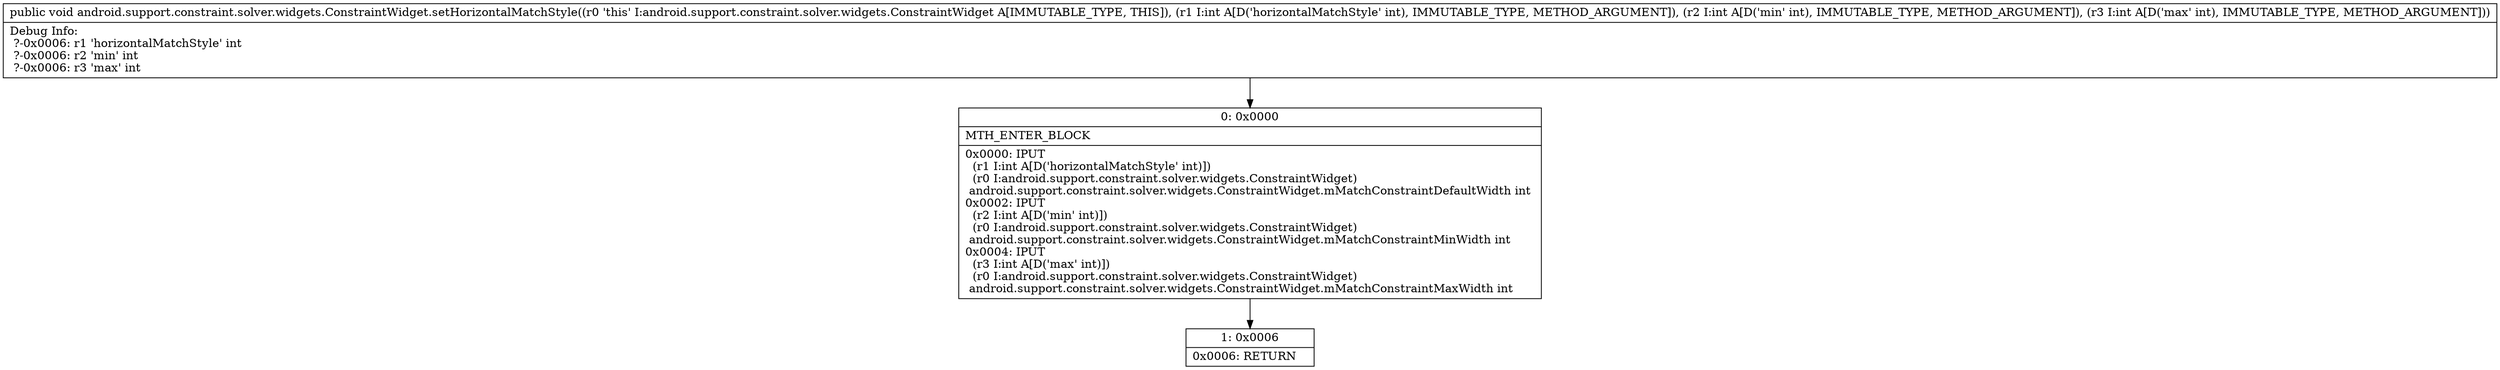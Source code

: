digraph "CFG forandroid.support.constraint.solver.widgets.ConstraintWidget.setHorizontalMatchStyle(III)V" {
Node_0 [shape=record,label="{0\:\ 0x0000|MTH_ENTER_BLOCK\l|0x0000: IPUT  \l  (r1 I:int A[D('horizontalMatchStyle' int)])\l  (r0 I:android.support.constraint.solver.widgets.ConstraintWidget)\l android.support.constraint.solver.widgets.ConstraintWidget.mMatchConstraintDefaultWidth int \l0x0002: IPUT  \l  (r2 I:int A[D('min' int)])\l  (r0 I:android.support.constraint.solver.widgets.ConstraintWidget)\l android.support.constraint.solver.widgets.ConstraintWidget.mMatchConstraintMinWidth int \l0x0004: IPUT  \l  (r3 I:int A[D('max' int)])\l  (r0 I:android.support.constraint.solver.widgets.ConstraintWidget)\l android.support.constraint.solver.widgets.ConstraintWidget.mMatchConstraintMaxWidth int \l}"];
Node_1 [shape=record,label="{1\:\ 0x0006|0x0006: RETURN   \l}"];
MethodNode[shape=record,label="{public void android.support.constraint.solver.widgets.ConstraintWidget.setHorizontalMatchStyle((r0 'this' I:android.support.constraint.solver.widgets.ConstraintWidget A[IMMUTABLE_TYPE, THIS]), (r1 I:int A[D('horizontalMatchStyle' int), IMMUTABLE_TYPE, METHOD_ARGUMENT]), (r2 I:int A[D('min' int), IMMUTABLE_TYPE, METHOD_ARGUMENT]), (r3 I:int A[D('max' int), IMMUTABLE_TYPE, METHOD_ARGUMENT]))  | Debug Info:\l  ?\-0x0006: r1 'horizontalMatchStyle' int\l  ?\-0x0006: r2 'min' int\l  ?\-0x0006: r3 'max' int\l}"];
MethodNode -> Node_0;
Node_0 -> Node_1;
}

